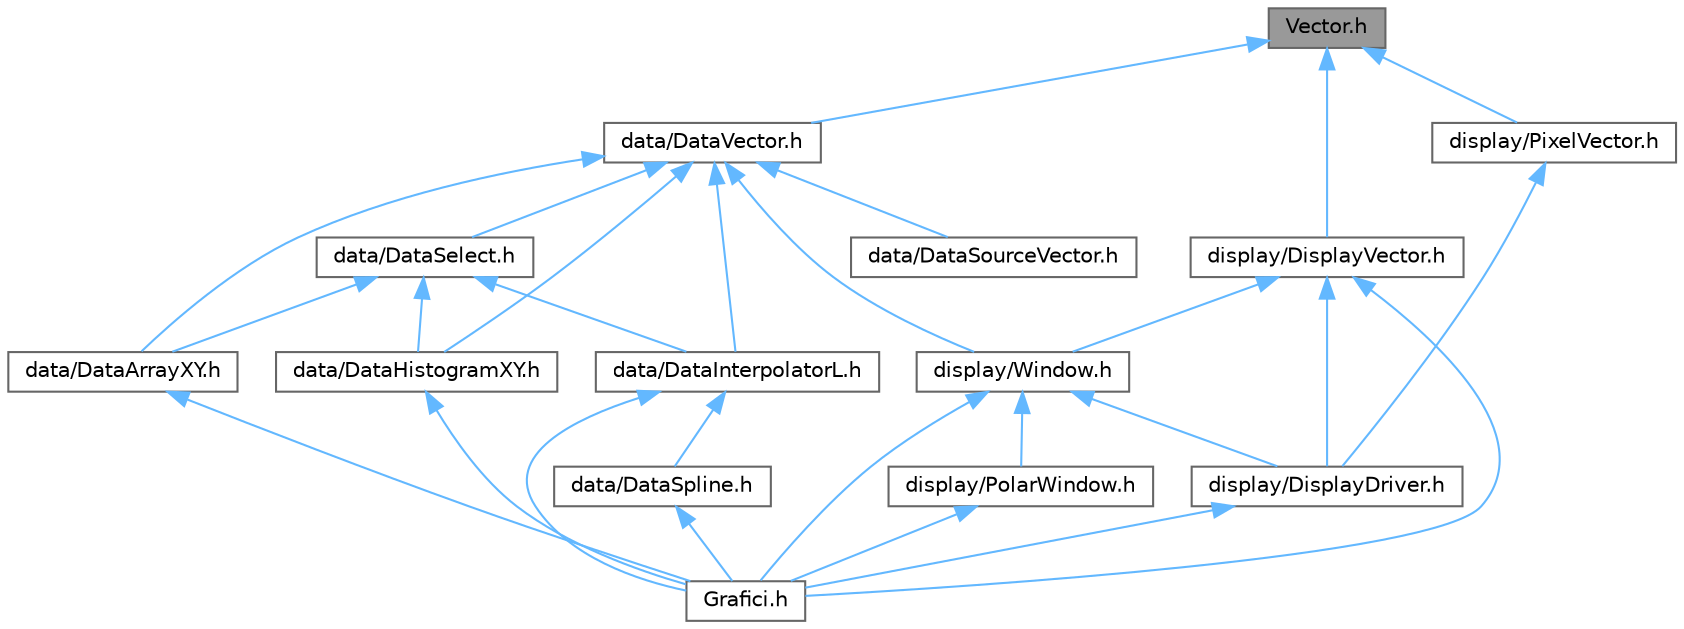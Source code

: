 digraph "Vector.h"
{
 // LATEX_PDF_SIZE
  bgcolor="transparent";
  edge [fontname=Helvetica,fontsize=10,labelfontname=Helvetica,labelfontsize=10];
  node [fontname=Helvetica,fontsize=10,shape=box,height=0.2,width=0.4];
  Node1 [label="Vector.h",height=0.2,width=0.4,color="gray40", fillcolor="grey60", style="filled", fontcolor="black",tooltip=" "];
  Node1 -> Node2 [dir="back",color="steelblue1",style="solid"];
  Node2 [label="data/DataVector.h",height=0.2,width=0.4,color="grey40", fillcolor="white", style="filled",URL="$_data_vector_8h.html",tooltip=" "];
  Node2 -> Node3 [dir="back",color="steelblue1",style="solid"];
  Node3 [label="data/DataArrayXY.h",height=0.2,width=0.4,color="grey40", fillcolor="white", style="filled",URL="$_data_array_x_y_8h.html",tooltip=" "];
  Node3 -> Node4 [dir="back",color="steelblue1",style="solid"];
  Node4 [label="Grafici.h",height=0.2,width=0.4,color="grey40", fillcolor="white", style="filled",URL="$_grafici_8h.html",tooltip=" "];
  Node2 -> Node5 [dir="back",color="steelblue1",style="solid"];
  Node5 [label="data/DataHistogramXY.h",height=0.2,width=0.4,color="grey40", fillcolor="white", style="filled",URL="$_data_histogram_x_y_8h.html",tooltip=" "];
  Node5 -> Node4 [dir="back",color="steelblue1",style="solid"];
  Node2 -> Node6 [dir="back",color="steelblue1",style="solid"];
  Node6 [label="data/DataInterpolatorL.h",height=0.2,width=0.4,color="grey40", fillcolor="white", style="filled",URL="$_data_interpolator_l_8h.html",tooltip=" "];
  Node6 -> Node4 [dir="back",color="steelblue1",style="solid"];
  Node6 -> Node7 [dir="back",color="steelblue1",style="solid"];
  Node7 [label="data/DataSpline.h",height=0.2,width=0.4,color="grey40", fillcolor="white", style="filled",URL="$_data_spline_8h.html",tooltip=" "];
  Node7 -> Node4 [dir="back",color="steelblue1",style="solid"];
  Node2 -> Node8 [dir="back",color="steelblue1",style="solid"];
  Node8 [label="data/DataSelect.h",height=0.2,width=0.4,color="grey40", fillcolor="white", style="filled",URL="$_data_select_8h.html",tooltip=" "];
  Node8 -> Node3 [dir="back",color="steelblue1",style="solid"];
  Node8 -> Node5 [dir="back",color="steelblue1",style="solid"];
  Node8 -> Node6 [dir="back",color="steelblue1",style="solid"];
  Node2 -> Node9 [dir="back",color="steelblue1",style="solid"];
  Node9 [label="data/DataSourceVector.h",height=0.2,width=0.4,color="grey40", fillcolor="white", style="filled",URL="$_data_source_vector_8h.html",tooltip=" "];
  Node2 -> Node10 [dir="back",color="steelblue1",style="solid"];
  Node10 [label="display/Window.h",height=0.2,width=0.4,color="grey40", fillcolor="white", style="filled",URL="$_window_8h.html",tooltip=" "];
  Node10 -> Node4 [dir="back",color="steelblue1",style="solid"];
  Node10 -> Node11 [dir="back",color="steelblue1",style="solid"];
  Node11 [label="display/DisplayDriver.h",height=0.2,width=0.4,color="grey40", fillcolor="white", style="filled",URL="$_display_driver_8h.html",tooltip=" "];
  Node11 -> Node4 [dir="back",color="steelblue1",style="solid"];
  Node10 -> Node12 [dir="back",color="steelblue1",style="solid"];
  Node12 [label="display/PolarWindow.h",height=0.2,width=0.4,color="grey40", fillcolor="white", style="filled",URL="$_polar_window_8h.html",tooltip=" "];
  Node12 -> Node4 [dir="back",color="steelblue1",style="solid"];
  Node1 -> Node13 [dir="back",color="steelblue1",style="solid"];
  Node13 [label="display/DisplayVector.h",height=0.2,width=0.4,color="grey40", fillcolor="white", style="filled",URL="$_display_vector_8h.html",tooltip=" "];
  Node13 -> Node4 [dir="back",color="steelblue1",style="solid"];
  Node13 -> Node11 [dir="back",color="steelblue1",style="solid"];
  Node13 -> Node10 [dir="back",color="steelblue1",style="solid"];
  Node1 -> Node14 [dir="back",color="steelblue1",style="solid"];
  Node14 [label="display/PixelVector.h",height=0.2,width=0.4,color="grey40", fillcolor="white", style="filled",URL="$_pixel_vector_8h.html",tooltip=" "];
  Node14 -> Node11 [dir="back",color="steelblue1",style="solid"];
}
